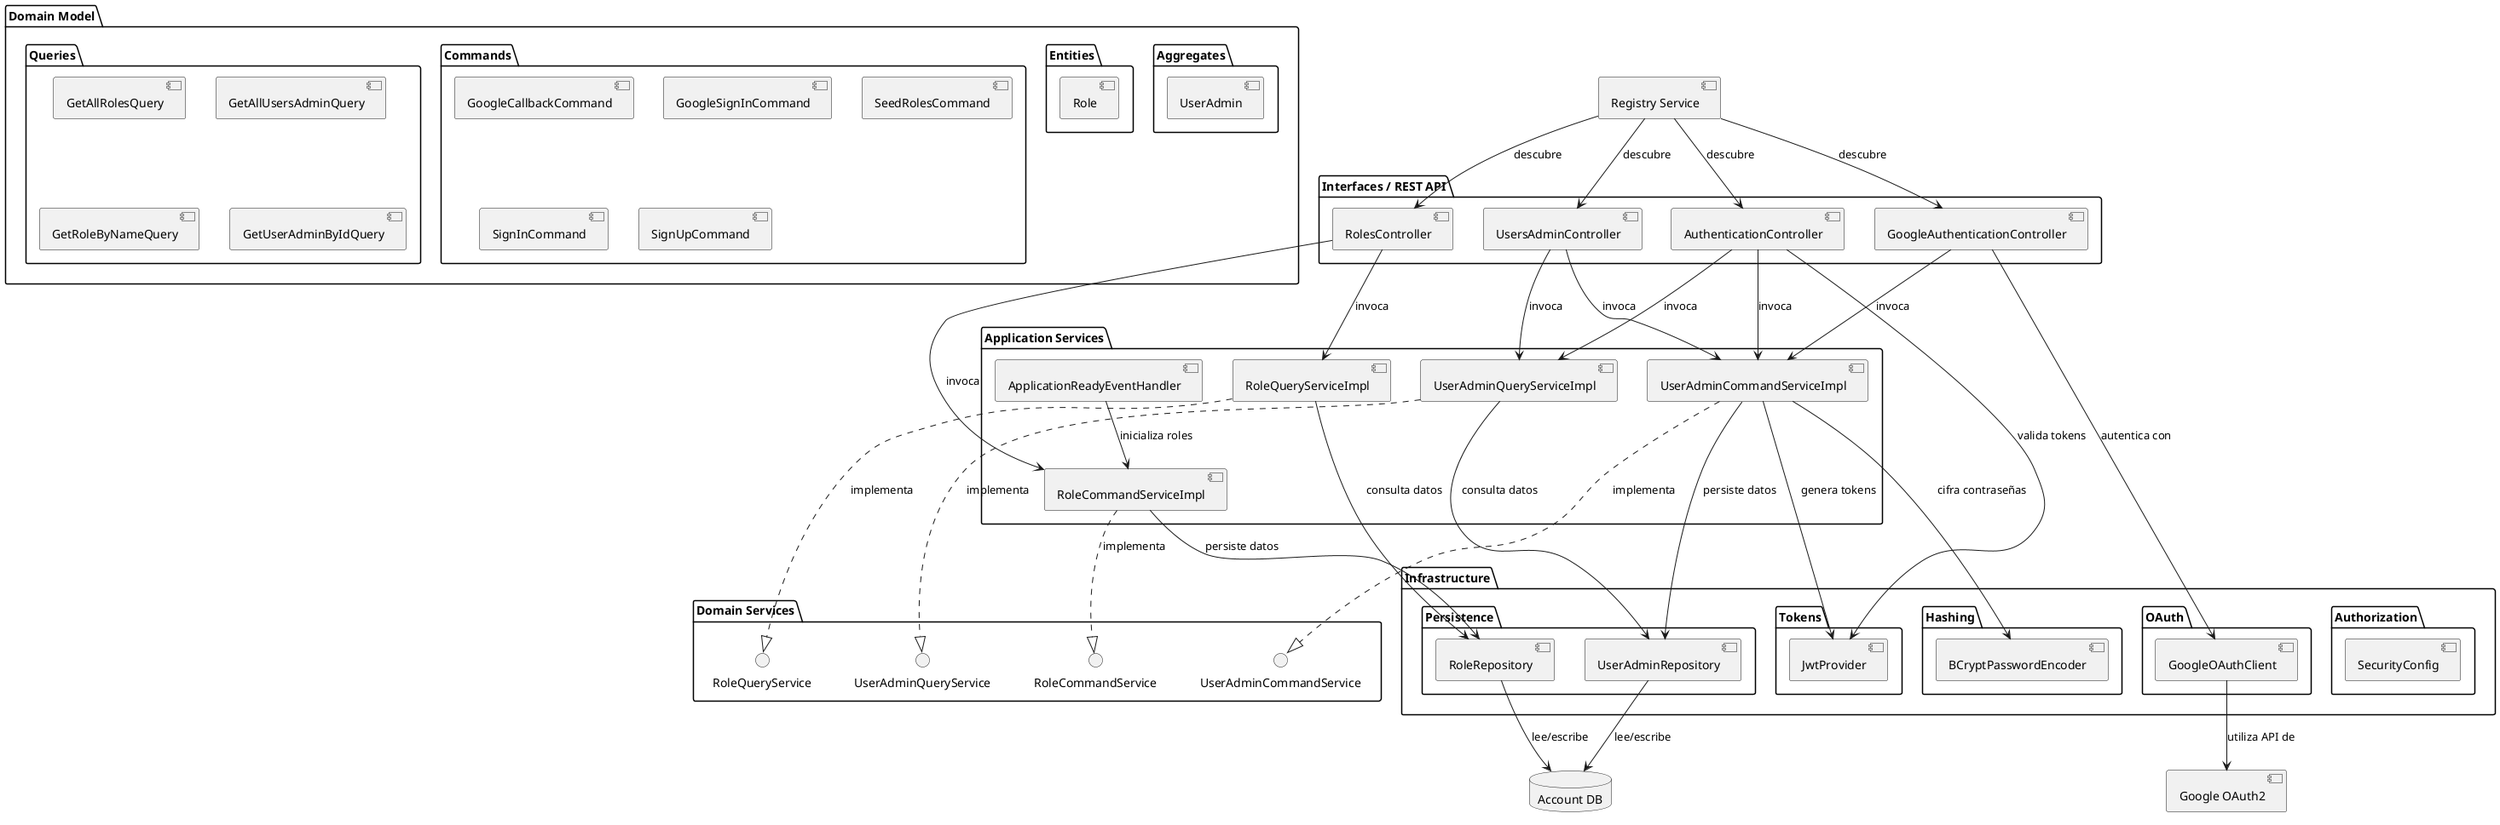 @startuml Account Service Component Diagram

package "Interfaces / REST API" {
  [AuthenticationController] as authController
  [GoogleAuthenticationController] as googleAuthController
  [RolesController] as rolesController
  [UsersAdminController] as usersController
}

package "Application Services" {
  [RoleCommandServiceImpl] as roleCommandImpl
  [UserAdminCommandServiceImpl] as userCommandImpl
  [RoleQueryServiceImpl] as roleQueryImpl
  [UserAdminQueryServiceImpl] as userQueryImpl
  [ApplicationReadyEventHandler] as eventHandler
}

package "Domain Services" {
  interface "RoleCommandService" as roleCommandService
  interface "UserAdminCommandService" as userCommandService
  interface "RoleQueryService" as roleQueryService
  interface "UserAdminQueryService" as userQueryService
}

package "Domain Model" {
  package "Aggregates" {
    [UserAdmin] as userAdmin
  }
  
  package "Entities" {
    [Role] as role
  }
  
  package "Commands" {
    [GoogleCallbackCommand] as googleCallbackCmd
    [GoogleSignInCommand] as googleSignInCmd
    [SeedRolesCommand] as seedRolesCmd
    [SignInCommand] as signInCmd
    [SignUpCommand] as signUpCmd
  }
  
  package "Queries" {
    [GetAllRolesQuery] as getAllRolesQuery
    [GetAllUsersAdminQuery] as getAllUsersQuery
    [GetRoleByNameQuery] as getRoleByNameQuery
    [GetUserAdminByIdQuery] as getUserByIdQuery
  }
}

package "Infrastructure" {
  package "Authorization" {
    [SecurityConfig] as securityConfig
  }
  
  package "Hashing" {
    [BCryptPasswordEncoder] as bcrypt
  }
  
  package "OAuth" {
    [GoogleOAuthClient] as googleOAuth
  }
  
  package "Tokens" {
    [JwtProvider] as jwtProvider
  }
  
  package "Persistence" {
    [RoleRepository] as roleRepository
    [UserAdminRepository] as userRepository
  }
}

database "Account DB" as db

' External Systems
[Google OAuth2] as externalGoogle

' Relaciones internas
authController --> userCommandImpl : invoca
authController --> userQueryImpl : invoca
googleAuthController --> userCommandImpl : invoca
rolesController --> roleCommandImpl : invoca
rolesController --> roleQueryImpl : invoca
usersController --> userCommandImpl : invoca
usersController --> userQueryImpl : invoca

roleCommandImpl ..|> roleCommandService : implementa
userCommandImpl ..|> userCommandService : implementa
roleQueryImpl ..|> roleQueryService : implementa
userQueryImpl ..|> userQueryService : implementa

eventHandler --> roleCommandImpl : inicializa roles

userCommandImpl --> userRepository : persiste datos
userQueryImpl --> userRepository : consulta datos
roleCommandImpl --> roleRepository : persiste datos
roleQueryImpl --> roleRepository : consulta datos

userCommandImpl --> bcrypt : cifra contraseñas
userCommandImpl --> jwtProvider : genera tokens
authController --> jwtProvider : valida tokens

googleAuthController --> googleOAuth : autentica con

' Relaciones externas
userRepository --> db : lee/escribe
roleRepository --> db : lee/escribe
googleOAuth --> externalGoogle : utiliza API de
[Registry Service] --> authController : descubre
[Registry Service] --> googleAuthController : descubre
[Registry Service] --> rolesController : descubre
[Registry Service] --> usersController : descubre

@enduml